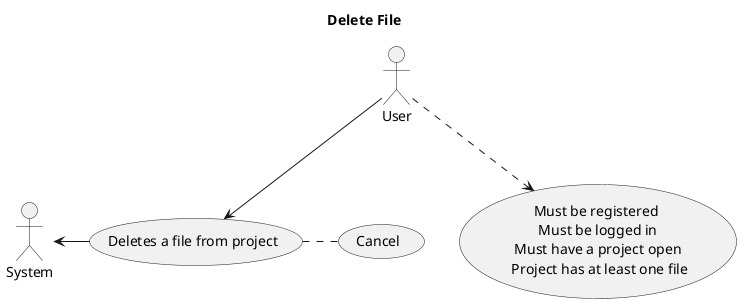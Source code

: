 @startuml

title Delete File

"Must be registered \n Must be logged in \n Must have a project open \n Project has at least one file" as (Reqs)
"Deletes a file from project" as (Del File)

:User: ..> (Reqs)
:User: --> (Del File)
:System: <- (Del File)
(Del File) . (Cancel)

@enduml